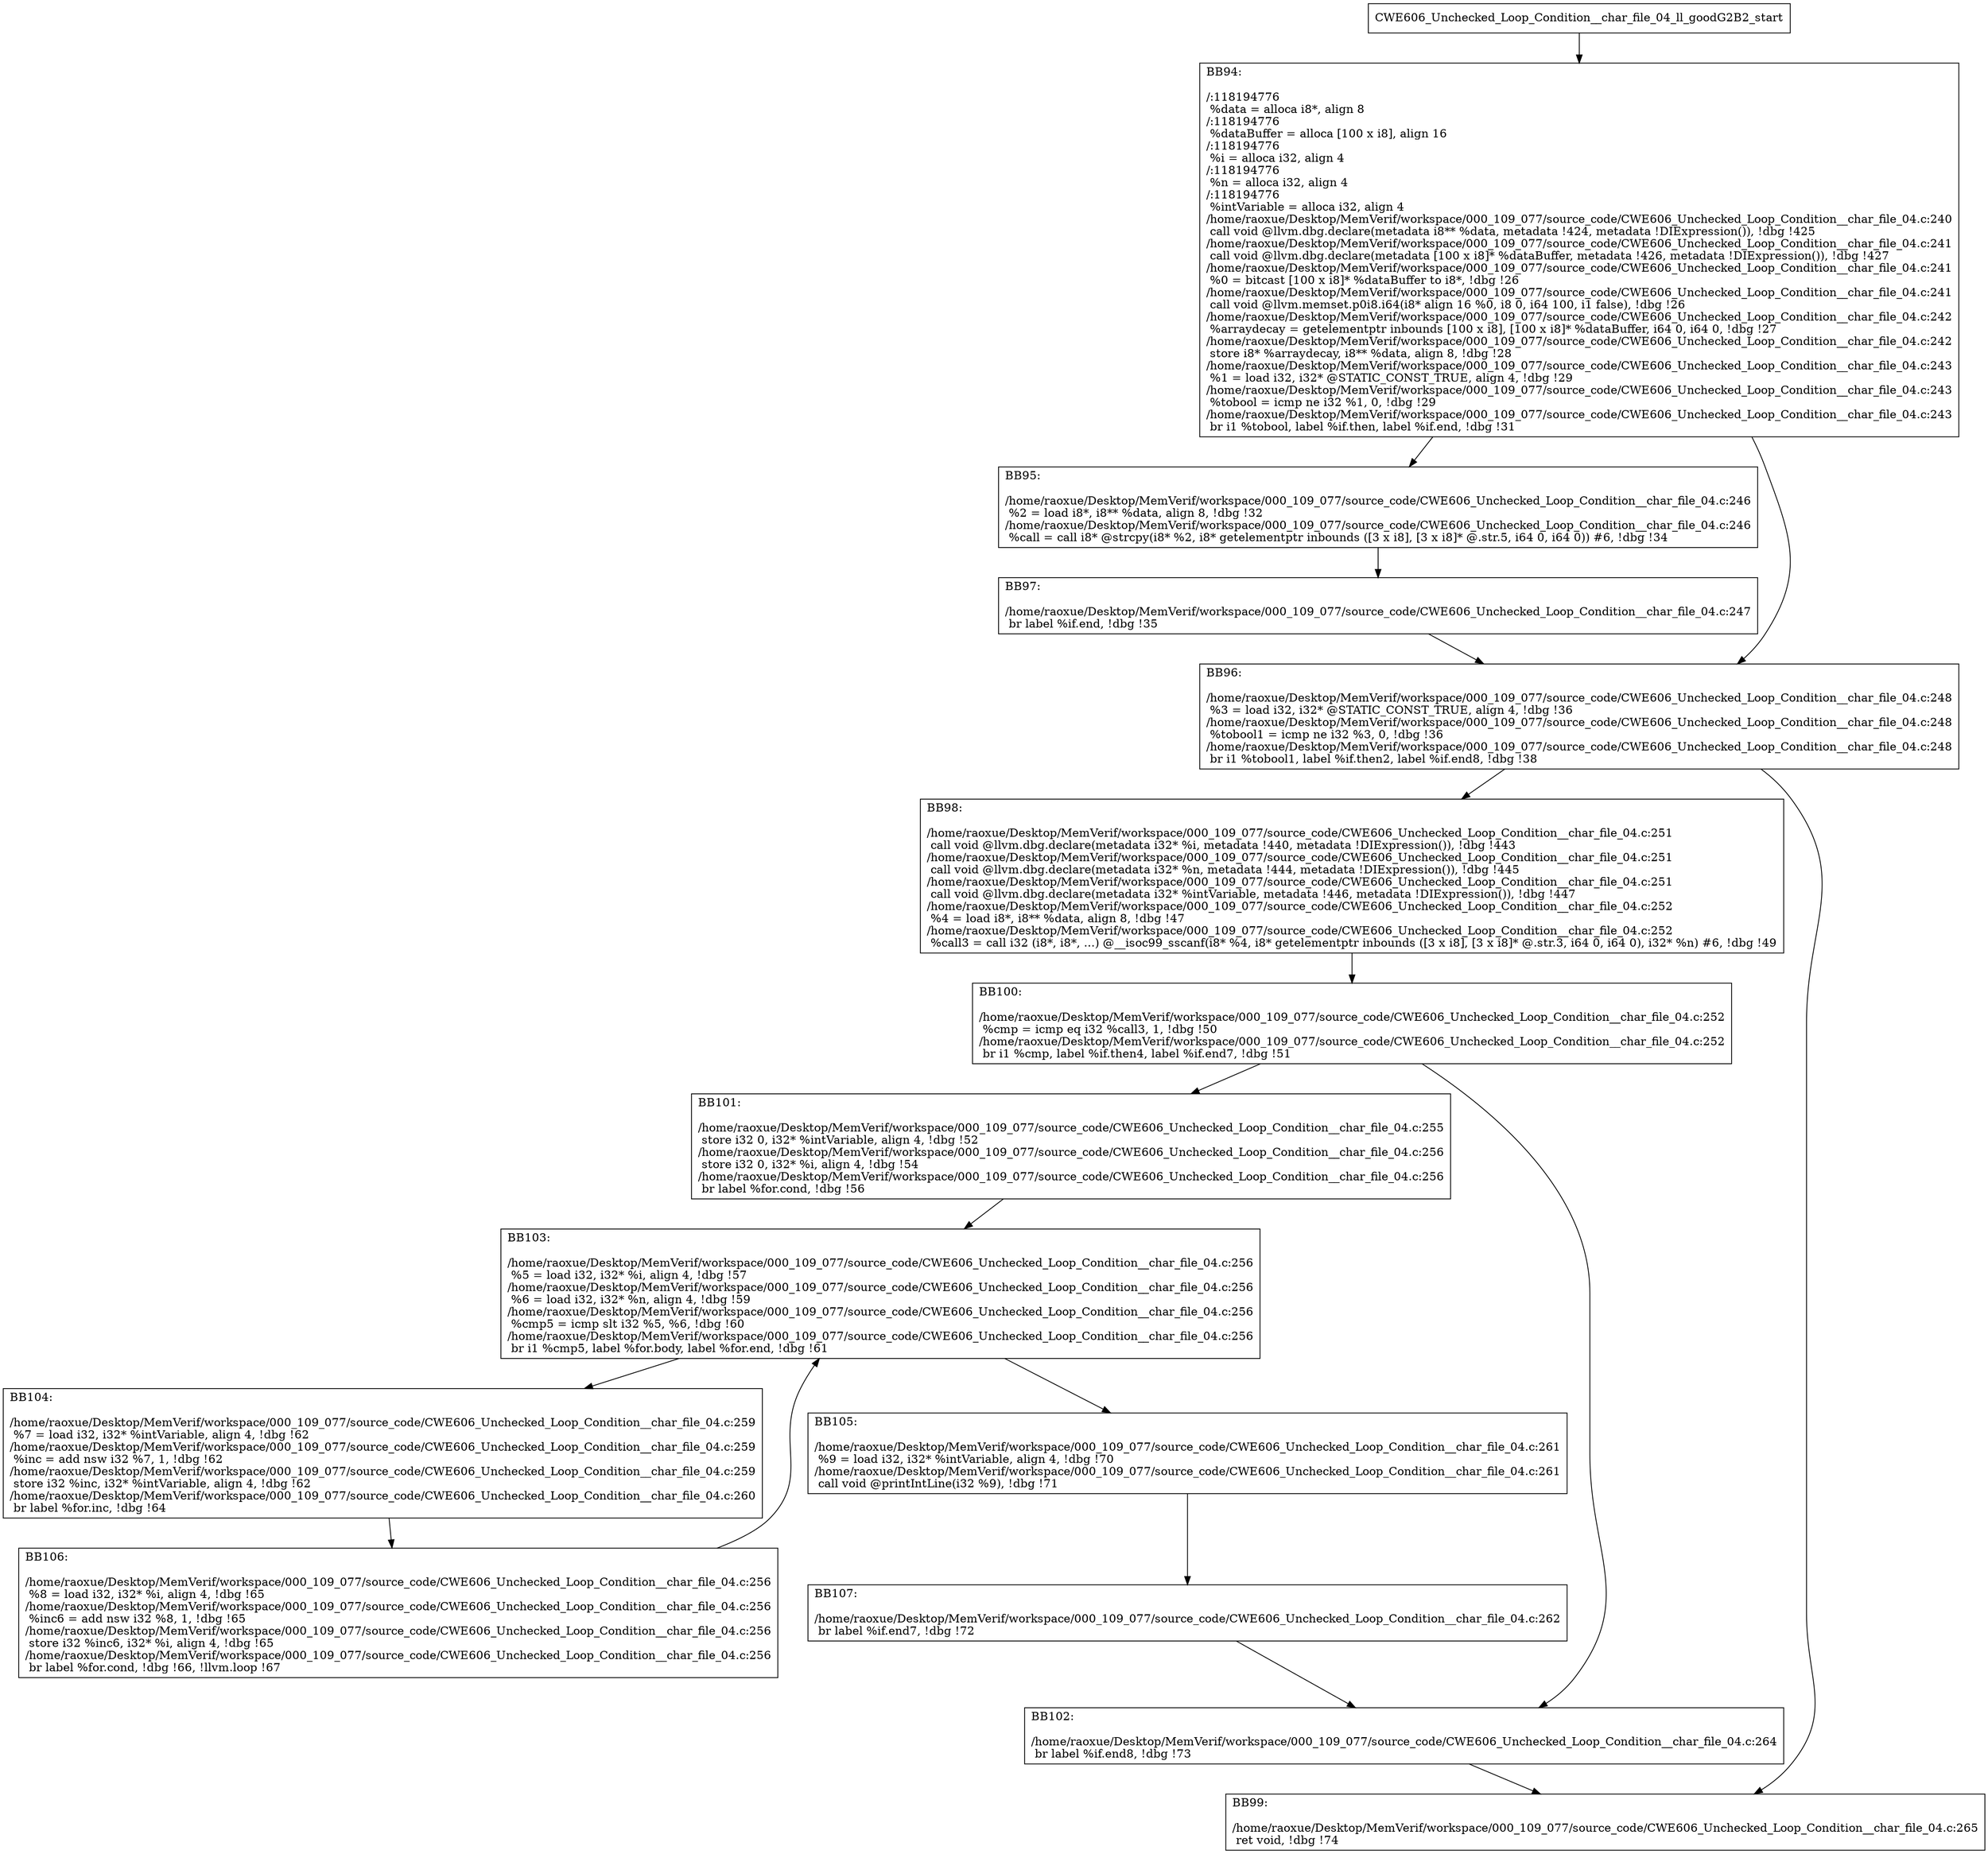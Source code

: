 digraph "CFG for'CWE606_Unchecked_Loop_Condition__char_file_04_ll_goodG2B2' function" {
	BBCWE606_Unchecked_Loop_Condition__char_file_04_ll_goodG2B2_start[shape=record,label="{CWE606_Unchecked_Loop_Condition__char_file_04_ll_goodG2B2_start}"];
	BBCWE606_Unchecked_Loop_Condition__char_file_04_ll_goodG2B2_start-> CWE606_Unchecked_Loop_Condition__char_file_04_ll_goodG2B2BB94;
	CWE606_Unchecked_Loop_Condition__char_file_04_ll_goodG2B2BB94 [shape=record, label="{BB94:\l\l/:118194776\l
  %data = alloca i8*, align 8\l
/:118194776\l
  %dataBuffer = alloca [100 x i8], align 16\l
/:118194776\l
  %i = alloca i32, align 4\l
/:118194776\l
  %n = alloca i32, align 4\l
/:118194776\l
  %intVariable = alloca i32, align 4\l
/home/raoxue/Desktop/MemVerif/workspace/000_109_077/source_code/CWE606_Unchecked_Loop_Condition__char_file_04.c:240\l
  call void @llvm.dbg.declare(metadata i8** %data, metadata !424, metadata !DIExpression()), !dbg !425\l
/home/raoxue/Desktop/MemVerif/workspace/000_109_077/source_code/CWE606_Unchecked_Loop_Condition__char_file_04.c:241\l
  call void @llvm.dbg.declare(metadata [100 x i8]* %dataBuffer, metadata !426, metadata !DIExpression()), !dbg !427\l
/home/raoxue/Desktop/MemVerif/workspace/000_109_077/source_code/CWE606_Unchecked_Loop_Condition__char_file_04.c:241\l
  %0 = bitcast [100 x i8]* %dataBuffer to i8*, !dbg !26\l
/home/raoxue/Desktop/MemVerif/workspace/000_109_077/source_code/CWE606_Unchecked_Loop_Condition__char_file_04.c:241\l
  call void @llvm.memset.p0i8.i64(i8* align 16 %0, i8 0, i64 100, i1 false), !dbg !26\l
/home/raoxue/Desktop/MemVerif/workspace/000_109_077/source_code/CWE606_Unchecked_Loop_Condition__char_file_04.c:242\l
  %arraydecay = getelementptr inbounds [100 x i8], [100 x i8]* %dataBuffer, i64 0, i64 0, !dbg !27\l
/home/raoxue/Desktop/MemVerif/workspace/000_109_077/source_code/CWE606_Unchecked_Loop_Condition__char_file_04.c:242\l
  store i8* %arraydecay, i8** %data, align 8, !dbg !28\l
/home/raoxue/Desktop/MemVerif/workspace/000_109_077/source_code/CWE606_Unchecked_Loop_Condition__char_file_04.c:243\l
  %1 = load i32, i32* @STATIC_CONST_TRUE, align 4, !dbg !29\l
/home/raoxue/Desktop/MemVerif/workspace/000_109_077/source_code/CWE606_Unchecked_Loop_Condition__char_file_04.c:243\l
  %tobool = icmp ne i32 %1, 0, !dbg !29\l
/home/raoxue/Desktop/MemVerif/workspace/000_109_077/source_code/CWE606_Unchecked_Loop_Condition__char_file_04.c:243\l
  br i1 %tobool, label %if.then, label %if.end, !dbg !31\l
}"];
	CWE606_Unchecked_Loop_Condition__char_file_04_ll_goodG2B2BB94-> CWE606_Unchecked_Loop_Condition__char_file_04_ll_goodG2B2BB95;
	CWE606_Unchecked_Loop_Condition__char_file_04_ll_goodG2B2BB94-> CWE606_Unchecked_Loop_Condition__char_file_04_ll_goodG2B2BB96;
	CWE606_Unchecked_Loop_Condition__char_file_04_ll_goodG2B2BB95 [shape=record, label="{BB95:\l\l/home/raoxue/Desktop/MemVerif/workspace/000_109_077/source_code/CWE606_Unchecked_Loop_Condition__char_file_04.c:246\l
  %2 = load i8*, i8** %data, align 8, !dbg !32\l
/home/raoxue/Desktop/MemVerif/workspace/000_109_077/source_code/CWE606_Unchecked_Loop_Condition__char_file_04.c:246\l
  %call = call i8* @strcpy(i8* %2, i8* getelementptr inbounds ([3 x i8], [3 x i8]* @.str.5, i64 0, i64 0)) #6, !dbg !34\l
}"];
	CWE606_Unchecked_Loop_Condition__char_file_04_ll_goodG2B2BB95-> CWE606_Unchecked_Loop_Condition__char_file_04_ll_goodG2B2BB97;
	CWE606_Unchecked_Loop_Condition__char_file_04_ll_goodG2B2BB97 [shape=record, label="{BB97:\l\l/home/raoxue/Desktop/MemVerif/workspace/000_109_077/source_code/CWE606_Unchecked_Loop_Condition__char_file_04.c:247\l
  br label %if.end, !dbg !35\l
}"];
	CWE606_Unchecked_Loop_Condition__char_file_04_ll_goodG2B2BB97-> CWE606_Unchecked_Loop_Condition__char_file_04_ll_goodG2B2BB96;
	CWE606_Unchecked_Loop_Condition__char_file_04_ll_goodG2B2BB96 [shape=record, label="{BB96:\l\l/home/raoxue/Desktop/MemVerif/workspace/000_109_077/source_code/CWE606_Unchecked_Loop_Condition__char_file_04.c:248\l
  %3 = load i32, i32* @STATIC_CONST_TRUE, align 4, !dbg !36\l
/home/raoxue/Desktop/MemVerif/workspace/000_109_077/source_code/CWE606_Unchecked_Loop_Condition__char_file_04.c:248\l
  %tobool1 = icmp ne i32 %3, 0, !dbg !36\l
/home/raoxue/Desktop/MemVerif/workspace/000_109_077/source_code/CWE606_Unchecked_Loop_Condition__char_file_04.c:248\l
  br i1 %tobool1, label %if.then2, label %if.end8, !dbg !38\l
}"];
	CWE606_Unchecked_Loop_Condition__char_file_04_ll_goodG2B2BB96-> CWE606_Unchecked_Loop_Condition__char_file_04_ll_goodG2B2BB98;
	CWE606_Unchecked_Loop_Condition__char_file_04_ll_goodG2B2BB96-> CWE606_Unchecked_Loop_Condition__char_file_04_ll_goodG2B2BB99;
	CWE606_Unchecked_Loop_Condition__char_file_04_ll_goodG2B2BB98 [shape=record, label="{BB98:\l\l/home/raoxue/Desktop/MemVerif/workspace/000_109_077/source_code/CWE606_Unchecked_Loop_Condition__char_file_04.c:251\l
  call void @llvm.dbg.declare(metadata i32* %i, metadata !440, metadata !DIExpression()), !dbg !443\l
/home/raoxue/Desktop/MemVerif/workspace/000_109_077/source_code/CWE606_Unchecked_Loop_Condition__char_file_04.c:251\l
  call void @llvm.dbg.declare(metadata i32* %n, metadata !444, metadata !DIExpression()), !dbg !445\l
/home/raoxue/Desktop/MemVerif/workspace/000_109_077/source_code/CWE606_Unchecked_Loop_Condition__char_file_04.c:251\l
  call void @llvm.dbg.declare(metadata i32* %intVariable, metadata !446, metadata !DIExpression()), !dbg !447\l
/home/raoxue/Desktop/MemVerif/workspace/000_109_077/source_code/CWE606_Unchecked_Loop_Condition__char_file_04.c:252\l
  %4 = load i8*, i8** %data, align 8, !dbg !47\l
/home/raoxue/Desktop/MemVerif/workspace/000_109_077/source_code/CWE606_Unchecked_Loop_Condition__char_file_04.c:252\l
  %call3 = call i32 (i8*, i8*, ...) @__isoc99_sscanf(i8* %4, i8* getelementptr inbounds ([3 x i8], [3 x i8]* @.str.3, i64 0, i64 0), i32* %n) #6, !dbg !49\l
}"];
	CWE606_Unchecked_Loop_Condition__char_file_04_ll_goodG2B2BB98-> CWE606_Unchecked_Loop_Condition__char_file_04_ll_goodG2B2BB100;
	CWE606_Unchecked_Loop_Condition__char_file_04_ll_goodG2B2BB100 [shape=record, label="{BB100:\l\l/home/raoxue/Desktop/MemVerif/workspace/000_109_077/source_code/CWE606_Unchecked_Loop_Condition__char_file_04.c:252\l
  %cmp = icmp eq i32 %call3, 1, !dbg !50\l
/home/raoxue/Desktop/MemVerif/workspace/000_109_077/source_code/CWE606_Unchecked_Loop_Condition__char_file_04.c:252\l
  br i1 %cmp, label %if.then4, label %if.end7, !dbg !51\l
}"];
	CWE606_Unchecked_Loop_Condition__char_file_04_ll_goodG2B2BB100-> CWE606_Unchecked_Loop_Condition__char_file_04_ll_goodG2B2BB101;
	CWE606_Unchecked_Loop_Condition__char_file_04_ll_goodG2B2BB100-> CWE606_Unchecked_Loop_Condition__char_file_04_ll_goodG2B2BB102;
	CWE606_Unchecked_Loop_Condition__char_file_04_ll_goodG2B2BB101 [shape=record, label="{BB101:\l\l/home/raoxue/Desktop/MemVerif/workspace/000_109_077/source_code/CWE606_Unchecked_Loop_Condition__char_file_04.c:255\l
  store i32 0, i32* %intVariable, align 4, !dbg !52\l
/home/raoxue/Desktop/MemVerif/workspace/000_109_077/source_code/CWE606_Unchecked_Loop_Condition__char_file_04.c:256\l
  store i32 0, i32* %i, align 4, !dbg !54\l
/home/raoxue/Desktop/MemVerif/workspace/000_109_077/source_code/CWE606_Unchecked_Loop_Condition__char_file_04.c:256\l
  br label %for.cond, !dbg !56\l
}"];
	CWE606_Unchecked_Loop_Condition__char_file_04_ll_goodG2B2BB101-> CWE606_Unchecked_Loop_Condition__char_file_04_ll_goodG2B2BB103;
	CWE606_Unchecked_Loop_Condition__char_file_04_ll_goodG2B2BB103 [shape=record, label="{BB103:\l\l/home/raoxue/Desktop/MemVerif/workspace/000_109_077/source_code/CWE606_Unchecked_Loop_Condition__char_file_04.c:256\l
  %5 = load i32, i32* %i, align 4, !dbg !57\l
/home/raoxue/Desktop/MemVerif/workspace/000_109_077/source_code/CWE606_Unchecked_Loop_Condition__char_file_04.c:256\l
  %6 = load i32, i32* %n, align 4, !dbg !59\l
/home/raoxue/Desktop/MemVerif/workspace/000_109_077/source_code/CWE606_Unchecked_Loop_Condition__char_file_04.c:256\l
  %cmp5 = icmp slt i32 %5, %6, !dbg !60\l
/home/raoxue/Desktop/MemVerif/workspace/000_109_077/source_code/CWE606_Unchecked_Loop_Condition__char_file_04.c:256\l
  br i1 %cmp5, label %for.body, label %for.end, !dbg !61\l
}"];
	CWE606_Unchecked_Loop_Condition__char_file_04_ll_goodG2B2BB103-> CWE606_Unchecked_Loop_Condition__char_file_04_ll_goodG2B2BB104;
	CWE606_Unchecked_Loop_Condition__char_file_04_ll_goodG2B2BB103-> CWE606_Unchecked_Loop_Condition__char_file_04_ll_goodG2B2BB105;
	CWE606_Unchecked_Loop_Condition__char_file_04_ll_goodG2B2BB104 [shape=record, label="{BB104:\l\l/home/raoxue/Desktop/MemVerif/workspace/000_109_077/source_code/CWE606_Unchecked_Loop_Condition__char_file_04.c:259\l
  %7 = load i32, i32* %intVariable, align 4, !dbg !62\l
/home/raoxue/Desktop/MemVerif/workspace/000_109_077/source_code/CWE606_Unchecked_Loop_Condition__char_file_04.c:259\l
  %inc = add nsw i32 %7, 1, !dbg !62\l
/home/raoxue/Desktop/MemVerif/workspace/000_109_077/source_code/CWE606_Unchecked_Loop_Condition__char_file_04.c:259\l
  store i32 %inc, i32* %intVariable, align 4, !dbg !62\l
/home/raoxue/Desktop/MemVerif/workspace/000_109_077/source_code/CWE606_Unchecked_Loop_Condition__char_file_04.c:260\l
  br label %for.inc, !dbg !64\l
}"];
	CWE606_Unchecked_Loop_Condition__char_file_04_ll_goodG2B2BB104-> CWE606_Unchecked_Loop_Condition__char_file_04_ll_goodG2B2BB106;
	CWE606_Unchecked_Loop_Condition__char_file_04_ll_goodG2B2BB106 [shape=record, label="{BB106:\l\l/home/raoxue/Desktop/MemVerif/workspace/000_109_077/source_code/CWE606_Unchecked_Loop_Condition__char_file_04.c:256\l
  %8 = load i32, i32* %i, align 4, !dbg !65\l
/home/raoxue/Desktop/MemVerif/workspace/000_109_077/source_code/CWE606_Unchecked_Loop_Condition__char_file_04.c:256\l
  %inc6 = add nsw i32 %8, 1, !dbg !65\l
/home/raoxue/Desktop/MemVerif/workspace/000_109_077/source_code/CWE606_Unchecked_Loop_Condition__char_file_04.c:256\l
  store i32 %inc6, i32* %i, align 4, !dbg !65\l
/home/raoxue/Desktop/MemVerif/workspace/000_109_077/source_code/CWE606_Unchecked_Loop_Condition__char_file_04.c:256\l
  br label %for.cond, !dbg !66, !llvm.loop !67\l
}"];
	CWE606_Unchecked_Loop_Condition__char_file_04_ll_goodG2B2BB106-> CWE606_Unchecked_Loop_Condition__char_file_04_ll_goodG2B2BB103;
	CWE606_Unchecked_Loop_Condition__char_file_04_ll_goodG2B2BB105 [shape=record, label="{BB105:\l\l/home/raoxue/Desktop/MemVerif/workspace/000_109_077/source_code/CWE606_Unchecked_Loop_Condition__char_file_04.c:261\l
  %9 = load i32, i32* %intVariable, align 4, !dbg !70\l
/home/raoxue/Desktop/MemVerif/workspace/000_109_077/source_code/CWE606_Unchecked_Loop_Condition__char_file_04.c:261\l
  call void @printIntLine(i32 %9), !dbg !71\l
}"];
	CWE606_Unchecked_Loop_Condition__char_file_04_ll_goodG2B2BB105-> CWE606_Unchecked_Loop_Condition__char_file_04_ll_goodG2B2BB107;
	CWE606_Unchecked_Loop_Condition__char_file_04_ll_goodG2B2BB107 [shape=record, label="{BB107:\l\l/home/raoxue/Desktop/MemVerif/workspace/000_109_077/source_code/CWE606_Unchecked_Loop_Condition__char_file_04.c:262\l
  br label %if.end7, !dbg !72\l
}"];
	CWE606_Unchecked_Loop_Condition__char_file_04_ll_goodG2B2BB107-> CWE606_Unchecked_Loop_Condition__char_file_04_ll_goodG2B2BB102;
	CWE606_Unchecked_Loop_Condition__char_file_04_ll_goodG2B2BB102 [shape=record, label="{BB102:\l\l/home/raoxue/Desktop/MemVerif/workspace/000_109_077/source_code/CWE606_Unchecked_Loop_Condition__char_file_04.c:264\l
  br label %if.end8, !dbg !73\l
}"];
	CWE606_Unchecked_Loop_Condition__char_file_04_ll_goodG2B2BB102-> CWE606_Unchecked_Loop_Condition__char_file_04_ll_goodG2B2BB99;
	CWE606_Unchecked_Loop_Condition__char_file_04_ll_goodG2B2BB99 [shape=record, label="{BB99:\l\l/home/raoxue/Desktop/MemVerif/workspace/000_109_077/source_code/CWE606_Unchecked_Loop_Condition__char_file_04.c:265\l
  ret void, !dbg !74\l
}"];
}
